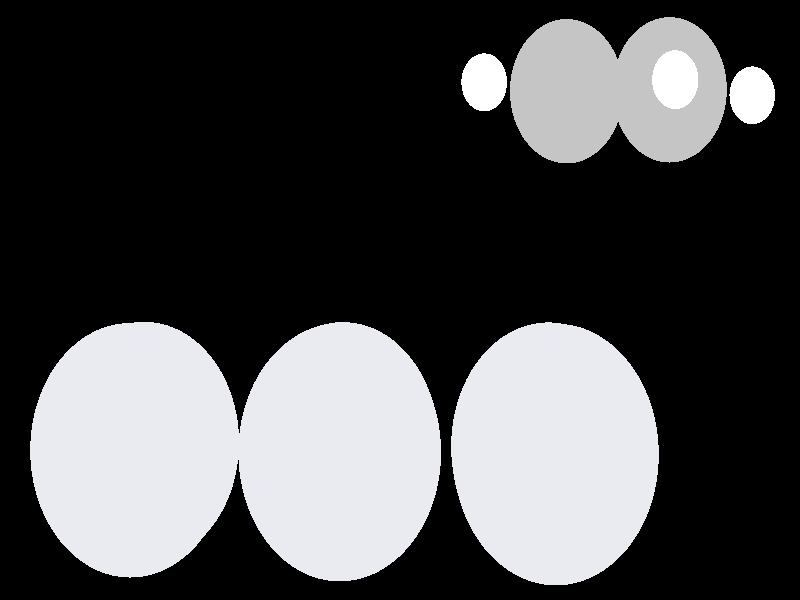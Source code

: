 #include "colors.inc"
#include "finish.inc"

global_settings {assumed_gamma 1 max_trace_level 6}
background {color White transmit 1.0}
camera {perspective
  right -9.01*x up 5.31*y
  direction 100.00*z
  location <0,0,100.00> look_at <0,0,0>}


light_source {<  2.00,   3.00,  40.00> color White
  area_light <0.70, 0, 0>, <0, 0.70, 0>, 3, 3
  adaptive 1 jitter}
// no fog
#declare simple = finish {phong 0.7}
#declare pale = finish {ambient 0.5 diffuse 0.85 roughness 0.001 specular 0.200 }
#declare intermediate = finish {ambient 0.3 diffuse 0.6 specular 0.1 roughness 0.04}
#declare vmd = finish {ambient 0.0 diffuse 0.65 phong 0.1 phong_size 40.0 specular 0.5 }
#declare jmol = finish {ambient 0.2 diffuse 0.6 specular 1 roughness 0.001 metallic}
#declare ase2 = finish {ambient 0.05 brilliance 3 diffuse 0.6 metallic specular 0.7 roughness 0.04 reflection 0.15}
#declare ase3 = finish {ambient 0.15 brilliance 2 diffuse 0.6 metallic specular 1.0 roughness 0.001 reflection 0.0}
#declare glass = finish {ambient 0.05 diffuse 0.3 specular 1.0 roughness 0.001}
#declare glass2 = finish {ambient 0.01 diffuse 0.3 specular 1.0 reflection 0.25 roughness 0.001}
#declare Rcell = 0.050;
#declare Rbond = 0.100;

#macro atom(LOC, R, COL, TRANS, FIN)
  sphere{LOC, R texture{pigment{color COL transmit TRANS} finish{FIN}}}
#end
#macro constrain(LOC, R, COL, TRANS FIN)
union{torus{R, Rcell rotate 45*z texture{pigment{color COL transmit TRANS} finish{FIN}}}
     torus{R, Rcell rotate -45*z texture{pigment{color COL transmit TRANS} finish{FIN}}}
     translate LOC}
#end

// no cell vertices
atom(< -3.13,  -1.37,  -8.69>, 1.16, rgb <0.82, 0.82, 0.88>, 0.0, ase3) // #0
atom(< -3.13,  -1.37,  -5.86>, 1.16, rgb <0.82, 0.82, 0.88>, 0.0, ase3) // #1
atom(< -3.13,  -1.37,  -3.03>, 1.16, rgb <0.82, 0.82, 0.88>, 0.0, ase3) // #2
atom(< -0.69,  -1.37,  -7.27>, 1.16, rgb <0.82, 0.82, 0.88>, 0.0, ase3) // #3
atom(< -0.69,  -1.37,  -4.45>, 1.16, rgb <0.82, 0.82, 0.88>, 0.0, ase3) // #4
atom(< -0.69,  -1.37,  -1.62>, 1.16, rgb <0.82, 0.82, 0.88>, 0.0, ase3) // #5
atom(<  1.77,  -1.37,  -5.86>, 1.16, rgb <0.82, 0.82, 0.88>, 0.0, ase3) // #6
atom(<  1.76,  -1.37,  -3.03>, 1.16, rgb <0.82, 0.82, 0.88>, 0.0, ase3) // #7
atom(<  1.76,  -1.37,  -0.20>, 1.16, rgb <0.82, 0.82, 0.88>, 0.0, ase3) // #8
atom(<  0.96,   1.95,  -1.25>, 0.26, rgb <1.00, 1.00, 1.00>, 0.0, ase3) // #9
atom(<  1.89,   1.83,  -2.84>, 0.26, rgb <1.00, 1.00, 1.00>, 0.0, ase3) // #10
atom(<  4.03,   1.84,  -1.59>, 0.26, rgb <1.00, 1.00, 1.00>, 0.0, ase3) // #11
atom(<  3.10,   1.95,   0.00>, 0.26, rgb <1.00, 1.00, 1.00>, 0.0, ase3) // #12
atom(<  1.91,   1.88,  -1.75>, 0.65, rgb <0.56, 0.56, 0.56>, 0.0, ase3) // #13
atom(<  3.07,   1.88,  -1.08>, 0.65, rgb <0.56, 0.56, 0.56>, 0.0, ase3) // #14

// no constraints
